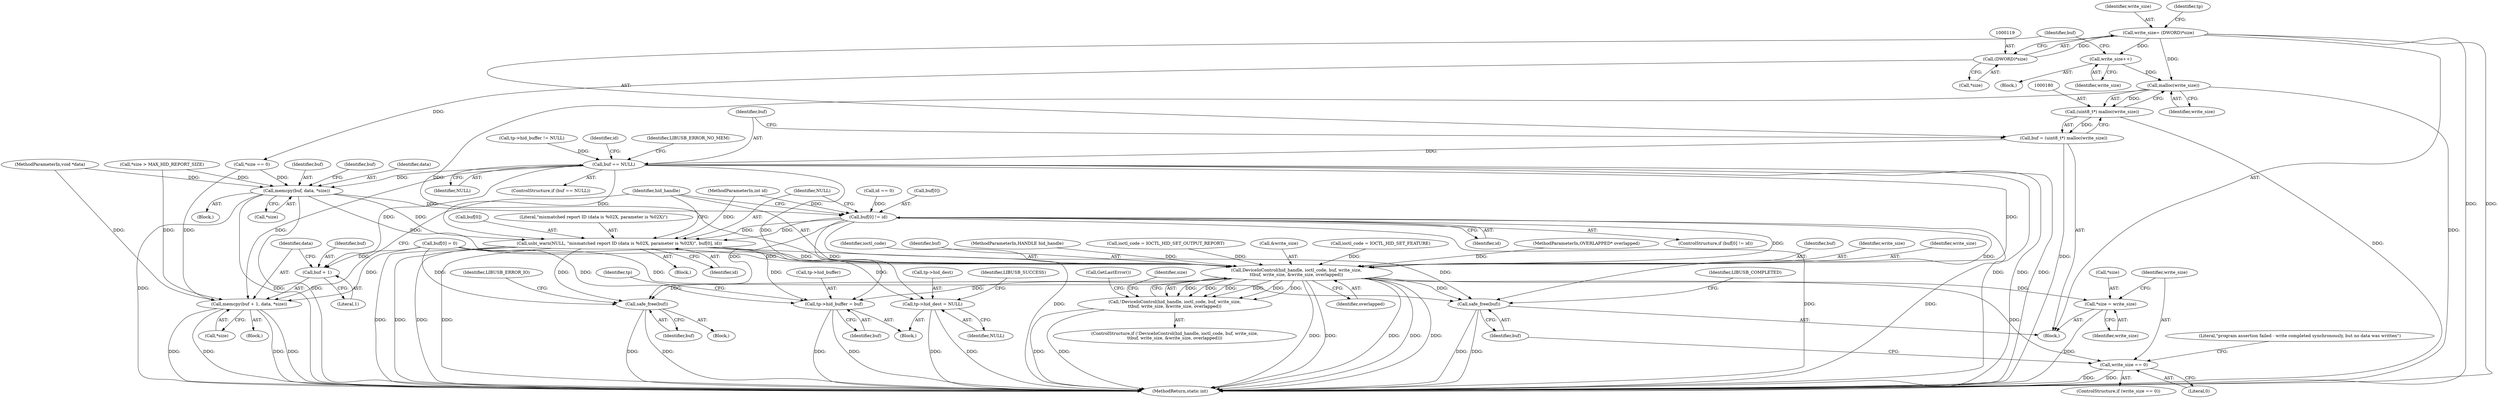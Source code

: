 digraph "1_Chrome_ac149a8d4371c0e01e0934fdd57b09e86f96b5b9_7@API" {
"1000175" [label="(Call,write_size++)"];
"1000116" [label="(Call,write_size= (DWORD)*size)"];
"1000118" [label="(Call,(DWORD)*size)"];
"1000181" [label="(Call,malloc(write_size))"];
"1000179" [label="(Call,(uint8_t*) malloc(write_size))"];
"1000177" [label="(Call,buf = (uint8_t*) malloc(write_size))"];
"1000184" [label="(Call,buf == NULL)"];
"1000200" [label="(Call,memcpy(buf + 1, data, *size))"];
"1000201" [label="(Call,buf + 1)"];
"1000209" [label="(Call,memcpy(buf, data, *size))"];
"1000215" [label="(Call,buf[0] != id)"];
"1000221" [label="(Call,usbi_warn(NULL, \"mismatched report ID (data is %02X, parameter is %02X)\", buf[0], id))"];
"1000230" [label="(Call,DeviceIoControl(hid_handle, ioctl_code, buf, write_size,\n\t\tbuf, write_size, &write_size, overlapped))"];
"1000229" [label="(Call,!DeviceIoControl(hid_handle, ioctl_code, buf, write_size,\n\t\tbuf, write_size, &write_size, overlapped))"];
"1000250" [label="(Call,safe_free(buf))"];
"1000254" [label="(Call,tp->hid_buffer = buf)"];
"1000266" [label="(Call,*size = write_size)"];
"1000271" [label="(Call,write_size == 0)"];
"1000277" [label="(Call,safe_free(buf))"];
"1000259" [label="(Call,tp->hid_dest = NULL)"];
"1000177" [label="(Call,buf = (uint8_t*) malloc(write_size))"];
"1000215" [label="(Call,buf[0] != id)"];
"1000230" [label="(Call,DeviceIoControl(hid_handle, ioctl_code, buf, write_size,\n\t\tbuf, write_size, &write_size, overlapped))"];
"1000222" [label="(Identifier,NULL)"];
"1000235" [label="(Identifier,buf)"];
"1000236" [label="(Identifier,write_size)"];
"1000116" [label="(Call,write_size= (DWORD)*size)"];
"1000216" [label="(Call,buf[0])"];
"1000234" [label="(Identifier,write_size)"];
"1000217" [label="(Identifier,buf)"];
"1000240" [label="(Block,)"];
"1000265" [label="(Identifier,LIBUSB_SUCCESS)"];
"1000203" [label="(Literal,1)"];
"1000250" [label="(Call,safe_free(buf))"];
"1000268" [label="(Identifier,size)"];
"1000232" [label="(Identifier,ioctl_code)"];
"1000281" [label="(MethodReturn,static int)"];
"1000277" [label="(Call,safe_free(buf))"];
"1000255" [label="(Call,tp->hid_buffer)"];
"1000219" [label="(Identifier,id)"];
"1000266" [label="(Call,*size = write_size)"];
"1000269" [label="(Identifier,write_size)"];
"1000228" [label="(ControlStructure,if (!DeviceIoControl(hid_handle, ioctl_code, buf, write_size,\n\t\tbuf, write_size, &write_size, overlapped)))"];
"1000258" [label="(Identifier,buf)"];
"1000184" [label="(Call,buf == NULL)"];
"1000104" [label="(MethodParameterIn,void *data)"];
"1000118" [label="(Call,(DWORD)*size)"];
"1000109" [label="(Block,)"];
"1000229" [label="(Call,!DeviceIoControl(hid_handle, ioctl_code, buf, write_size,\n\t\tbuf, write_size, &write_size, overlapped))"];
"1000233" [label="(Identifier,buf)"];
"1000272" [label="(Identifier,write_size)"];
"1000208" [label="(Block,)"];
"1000278" [label="(Identifier,buf)"];
"1000183" [label="(ControlStructure,if (buf == NULL))"];
"1000271" [label="(Call,write_size == 0)"];
"1000192" [label="(Identifier,id)"];
"1000280" [label="(Identifier,LIBUSB_COMPLETED)"];
"1000270" [label="(ControlStructure,if (write_size == 0))"];
"1000102" [label="(MethodParameterIn,HANDLE hid_handle)"];
"1000273" [label="(Literal,0)"];
"1000231" [label="(Identifier,hid_handle)"];
"1000182" [label="(Identifier,write_size)"];
"1000214" [label="(ControlStructure,if (buf[0] != id))"];
"1000194" [label="(Block,)"];
"1000205" [label="(Call,*size)"];
"1000174" [label="(Block,)"];
"1000175" [label="(Call,write_size++)"];
"1000211" [label="(Identifier,data)"];
"1000152" [label="(Call,ioctl_code = IOCTL_HID_SET_OUTPUT_REPORT)"];
"1000202" [label="(Identifier,buf)"];
"1000185" [label="(Identifier,buf)"];
"1000221" [label="(Call,usbi_warn(NULL, \"mismatched report ID (data is %02X, parameter is %02X)\", buf[0], id))"];
"1000220" [label="(Block,)"];
"1000259" [label="(Call,tp->hid_dest = NULL)"];
"1000189" [label="(Identifier,LIBUSB_ERROR_NO_MEM)"];
"1000267" [label="(Call,*size)"];
"1000245" [label="(Block,)"];
"1000254" [label="(Call,tp->hid_buffer = buf)"];
"1000276" [label="(Literal,\"program assertion failed - write completed synchronously, but no data was written\")"];
"1000237" [label="(Call,&write_size)"];
"1000191" [label="(Call,id == 0)"];
"1000210" [label="(Identifier,buf)"];
"1000120" [label="(Call,*size)"];
"1000224" [label="(Call,buf[0])"];
"1000157" [label="(Call,ioctl_code = IOCTL_HID_SET_FEATURE)"];
"1000239" [label="(Identifier,overlapped)"];
"1000195" [label="(Call,buf[0] = 0)"];
"1000107" [label="(MethodParameterIn,OVERLAPPED* overlapped)"];
"1000181" [label="(Call,malloc(write_size))"];
"1000227" [label="(Identifier,id)"];
"1000178" [label="(Identifier,buf)"];
"1000253" [label="(Identifier,LIBUSB_ERROR_IO)"];
"1000243" [label="(Call,GetLastError())"];
"1000209" [label="(Call,memcpy(buf, data, *size))"];
"1000133" [label="(Call,*size == 0)"];
"1000204" [label="(Identifier,data)"];
"1000186" [label="(Identifier,NULL)"];
"1000176" [label="(Identifier,write_size)"];
"1000261" [label="(Identifier,tp)"];
"1000263" [label="(Identifier,NULL)"];
"1000117" [label="(Identifier,write_size)"];
"1000137" [label="(Call,*size > MAX_HID_REPORT_SIZE)"];
"1000212" [label="(Call,*size)"];
"1000103" [label="(MethodParameterIn,int id)"];
"1000179" [label="(Call,(uint8_t*) malloc(write_size))"];
"1000201" [label="(Call,buf + 1)"];
"1000260" [label="(Call,tp->hid_dest)"];
"1000223" [label="(Literal,\"mismatched report ID (data is %02X, parameter is %02X)\")"];
"1000125" [label="(Identifier,tp)"];
"1000123" [label="(Call,tp->hid_buffer != NULL)"];
"1000200" [label="(Call,memcpy(buf + 1, data, *size))"];
"1000251" [label="(Identifier,buf)"];
"1000175" -> "1000174"  [label="AST: "];
"1000175" -> "1000176"  [label="CFG: "];
"1000176" -> "1000175"  [label="AST: "];
"1000178" -> "1000175"  [label="CFG: "];
"1000116" -> "1000175"  [label="DDG: "];
"1000175" -> "1000181"  [label="DDG: "];
"1000116" -> "1000109"  [label="AST: "];
"1000116" -> "1000118"  [label="CFG: "];
"1000117" -> "1000116"  [label="AST: "];
"1000118" -> "1000116"  [label="AST: "];
"1000125" -> "1000116"  [label="CFG: "];
"1000116" -> "1000281"  [label="DDG: "];
"1000116" -> "1000281"  [label="DDG: "];
"1000118" -> "1000116"  [label="DDG: "];
"1000116" -> "1000181"  [label="DDG: "];
"1000118" -> "1000120"  [label="CFG: "];
"1000119" -> "1000118"  [label="AST: "];
"1000120" -> "1000118"  [label="AST: "];
"1000118" -> "1000133"  [label="DDG: "];
"1000181" -> "1000179"  [label="AST: "];
"1000181" -> "1000182"  [label="CFG: "];
"1000182" -> "1000181"  [label="AST: "];
"1000179" -> "1000181"  [label="CFG: "];
"1000181" -> "1000281"  [label="DDG: "];
"1000181" -> "1000179"  [label="DDG: "];
"1000181" -> "1000230"  [label="DDG: "];
"1000179" -> "1000177"  [label="AST: "];
"1000180" -> "1000179"  [label="AST: "];
"1000177" -> "1000179"  [label="CFG: "];
"1000179" -> "1000281"  [label="DDG: "];
"1000179" -> "1000177"  [label="DDG: "];
"1000177" -> "1000109"  [label="AST: "];
"1000178" -> "1000177"  [label="AST: "];
"1000185" -> "1000177"  [label="CFG: "];
"1000177" -> "1000281"  [label="DDG: "];
"1000177" -> "1000184"  [label="DDG: "];
"1000184" -> "1000183"  [label="AST: "];
"1000184" -> "1000186"  [label="CFG: "];
"1000185" -> "1000184"  [label="AST: "];
"1000186" -> "1000184"  [label="AST: "];
"1000189" -> "1000184"  [label="CFG: "];
"1000192" -> "1000184"  [label="CFG: "];
"1000184" -> "1000281"  [label="DDG: "];
"1000184" -> "1000281"  [label="DDG: "];
"1000184" -> "1000281"  [label="DDG: "];
"1000123" -> "1000184"  [label="DDG: "];
"1000184" -> "1000200"  [label="DDG: "];
"1000184" -> "1000201"  [label="DDG: "];
"1000184" -> "1000209"  [label="DDG: "];
"1000184" -> "1000221"  [label="DDG: "];
"1000184" -> "1000230"  [label="DDG: "];
"1000184" -> "1000259"  [label="DDG: "];
"1000200" -> "1000194"  [label="AST: "];
"1000200" -> "1000205"  [label="CFG: "];
"1000201" -> "1000200"  [label="AST: "];
"1000204" -> "1000200"  [label="AST: "];
"1000205" -> "1000200"  [label="AST: "];
"1000231" -> "1000200"  [label="CFG: "];
"1000200" -> "1000281"  [label="DDG: "];
"1000200" -> "1000281"  [label="DDG: "];
"1000200" -> "1000281"  [label="DDG: "];
"1000200" -> "1000281"  [label="DDG: "];
"1000195" -> "1000200"  [label="DDG: "];
"1000104" -> "1000200"  [label="DDG: "];
"1000133" -> "1000200"  [label="DDG: "];
"1000137" -> "1000200"  [label="DDG: "];
"1000201" -> "1000203"  [label="CFG: "];
"1000202" -> "1000201"  [label="AST: "];
"1000203" -> "1000201"  [label="AST: "];
"1000204" -> "1000201"  [label="CFG: "];
"1000195" -> "1000201"  [label="DDG: "];
"1000209" -> "1000208"  [label="AST: "];
"1000209" -> "1000212"  [label="CFG: "];
"1000210" -> "1000209"  [label="AST: "];
"1000211" -> "1000209"  [label="AST: "];
"1000212" -> "1000209"  [label="AST: "];
"1000217" -> "1000209"  [label="CFG: "];
"1000209" -> "1000281"  [label="DDG: "];
"1000209" -> "1000281"  [label="DDG: "];
"1000209" -> "1000281"  [label="DDG: "];
"1000104" -> "1000209"  [label="DDG: "];
"1000133" -> "1000209"  [label="DDG: "];
"1000137" -> "1000209"  [label="DDG: "];
"1000209" -> "1000215"  [label="DDG: "];
"1000209" -> "1000221"  [label="DDG: "];
"1000209" -> "1000230"  [label="DDG: "];
"1000215" -> "1000214"  [label="AST: "];
"1000215" -> "1000219"  [label="CFG: "];
"1000216" -> "1000215"  [label="AST: "];
"1000219" -> "1000215"  [label="AST: "];
"1000222" -> "1000215"  [label="CFG: "];
"1000231" -> "1000215"  [label="CFG: "];
"1000215" -> "1000281"  [label="DDG: "];
"1000215" -> "1000281"  [label="DDG: "];
"1000215" -> "1000281"  [label="DDG: "];
"1000191" -> "1000215"  [label="DDG: "];
"1000103" -> "1000215"  [label="DDG: "];
"1000215" -> "1000221"  [label="DDG: "];
"1000215" -> "1000221"  [label="DDG: "];
"1000215" -> "1000230"  [label="DDG: "];
"1000215" -> "1000250"  [label="DDG: "];
"1000215" -> "1000254"  [label="DDG: "];
"1000215" -> "1000277"  [label="DDG: "];
"1000221" -> "1000220"  [label="AST: "];
"1000221" -> "1000227"  [label="CFG: "];
"1000222" -> "1000221"  [label="AST: "];
"1000223" -> "1000221"  [label="AST: "];
"1000224" -> "1000221"  [label="AST: "];
"1000227" -> "1000221"  [label="AST: "];
"1000231" -> "1000221"  [label="CFG: "];
"1000221" -> "1000281"  [label="DDG: "];
"1000221" -> "1000281"  [label="DDG: "];
"1000221" -> "1000281"  [label="DDG: "];
"1000221" -> "1000281"  [label="DDG: "];
"1000103" -> "1000221"  [label="DDG: "];
"1000221" -> "1000230"  [label="DDG: "];
"1000221" -> "1000250"  [label="DDG: "];
"1000221" -> "1000254"  [label="DDG: "];
"1000221" -> "1000259"  [label="DDG: "];
"1000221" -> "1000277"  [label="DDG: "];
"1000230" -> "1000229"  [label="AST: "];
"1000230" -> "1000239"  [label="CFG: "];
"1000231" -> "1000230"  [label="AST: "];
"1000232" -> "1000230"  [label="AST: "];
"1000233" -> "1000230"  [label="AST: "];
"1000234" -> "1000230"  [label="AST: "];
"1000235" -> "1000230"  [label="AST: "];
"1000236" -> "1000230"  [label="AST: "];
"1000237" -> "1000230"  [label="AST: "];
"1000239" -> "1000230"  [label="AST: "];
"1000229" -> "1000230"  [label="CFG: "];
"1000230" -> "1000281"  [label="DDG: "];
"1000230" -> "1000281"  [label="DDG: "];
"1000230" -> "1000281"  [label="DDG: "];
"1000230" -> "1000281"  [label="DDG: "];
"1000230" -> "1000281"  [label="DDG: "];
"1000230" -> "1000229"  [label="DDG: "];
"1000230" -> "1000229"  [label="DDG: "];
"1000230" -> "1000229"  [label="DDG: "];
"1000230" -> "1000229"  [label="DDG: "];
"1000230" -> "1000229"  [label="DDG: "];
"1000230" -> "1000229"  [label="DDG: "];
"1000102" -> "1000230"  [label="DDG: "];
"1000157" -> "1000230"  [label="DDG: "];
"1000152" -> "1000230"  [label="DDG: "];
"1000195" -> "1000230"  [label="DDG: "];
"1000107" -> "1000230"  [label="DDG: "];
"1000230" -> "1000250"  [label="DDG: "];
"1000230" -> "1000254"  [label="DDG: "];
"1000230" -> "1000266"  [label="DDG: "];
"1000230" -> "1000271"  [label="DDG: "];
"1000230" -> "1000277"  [label="DDG: "];
"1000229" -> "1000228"  [label="AST: "];
"1000243" -> "1000229"  [label="CFG: "];
"1000268" -> "1000229"  [label="CFG: "];
"1000229" -> "1000281"  [label="DDG: "];
"1000229" -> "1000281"  [label="DDG: "];
"1000250" -> "1000245"  [label="AST: "];
"1000250" -> "1000251"  [label="CFG: "];
"1000251" -> "1000250"  [label="AST: "];
"1000253" -> "1000250"  [label="CFG: "];
"1000250" -> "1000281"  [label="DDG: "];
"1000250" -> "1000281"  [label="DDG: "];
"1000195" -> "1000250"  [label="DDG: "];
"1000254" -> "1000240"  [label="AST: "];
"1000254" -> "1000258"  [label="CFG: "];
"1000255" -> "1000254"  [label="AST: "];
"1000258" -> "1000254"  [label="AST: "];
"1000261" -> "1000254"  [label="CFG: "];
"1000254" -> "1000281"  [label="DDG: "];
"1000254" -> "1000281"  [label="DDG: "];
"1000195" -> "1000254"  [label="DDG: "];
"1000266" -> "1000109"  [label="AST: "];
"1000266" -> "1000269"  [label="CFG: "];
"1000267" -> "1000266"  [label="AST: "];
"1000269" -> "1000266"  [label="AST: "];
"1000272" -> "1000266"  [label="CFG: "];
"1000266" -> "1000281"  [label="DDG: "];
"1000271" -> "1000270"  [label="AST: "];
"1000271" -> "1000273"  [label="CFG: "];
"1000272" -> "1000271"  [label="AST: "];
"1000273" -> "1000271"  [label="AST: "];
"1000276" -> "1000271"  [label="CFG: "];
"1000278" -> "1000271"  [label="CFG: "];
"1000271" -> "1000281"  [label="DDG: "];
"1000271" -> "1000281"  [label="DDG: "];
"1000277" -> "1000109"  [label="AST: "];
"1000277" -> "1000278"  [label="CFG: "];
"1000278" -> "1000277"  [label="AST: "];
"1000280" -> "1000277"  [label="CFG: "];
"1000277" -> "1000281"  [label="DDG: "];
"1000277" -> "1000281"  [label="DDG: "];
"1000195" -> "1000277"  [label="DDG: "];
"1000259" -> "1000240"  [label="AST: "];
"1000259" -> "1000263"  [label="CFG: "];
"1000260" -> "1000259"  [label="AST: "];
"1000263" -> "1000259"  [label="AST: "];
"1000265" -> "1000259"  [label="CFG: "];
"1000259" -> "1000281"  [label="DDG: "];
"1000259" -> "1000281"  [label="DDG: "];
}
